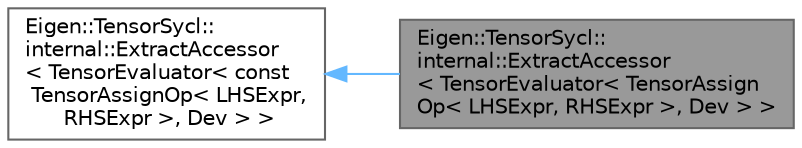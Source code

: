 digraph "Eigen::TensorSycl::internal::ExtractAccessor&lt; TensorEvaluator&lt; TensorAssignOp&lt; LHSExpr, RHSExpr &gt;, Dev &gt; &gt;"
{
 // LATEX_PDF_SIZE
  bgcolor="transparent";
  edge [fontname=Helvetica,fontsize=10,labelfontname=Helvetica,labelfontsize=10];
  node [fontname=Helvetica,fontsize=10,shape=box,height=0.2,width=0.4];
  rankdir="LR";
  Node1 [id="Node000001",label="Eigen::TensorSycl::\linternal::ExtractAccessor\l\< TensorEvaluator\< TensorAssign\lOp\< LHSExpr, RHSExpr \>, Dev \> \>",height=0.2,width=0.4,color="gray40", fillcolor="grey60", style="filled", fontcolor="black",tooltip="specialisation of the ExtractAccessor struct when the node type is TensorAssignOp"];
  Node2 -> Node1 [id="edge1_Node000001_Node000002",dir="back",color="steelblue1",style="solid",tooltip=" "];
  Node2 [id="Node000002",label="Eigen::TensorSycl::\linternal::ExtractAccessor\l\< TensorEvaluator\< const\l TensorAssignOp\< LHSExpr,\l RHSExpr \>, Dev \> \>",height=0.2,width=0.4,color="gray40", fillcolor="white", style="filled",URL="$struct_eigen_1_1_tensor_sycl_1_1internal_1_1_extract_accessor_3_01_tensor_evaluator_3_01const_0166c12df3446bbeaad23ee09bbae83a69.html",tooltip="specialisation of the ExtractAccessor struct when the node type is const TensorAssignOp"];
}
